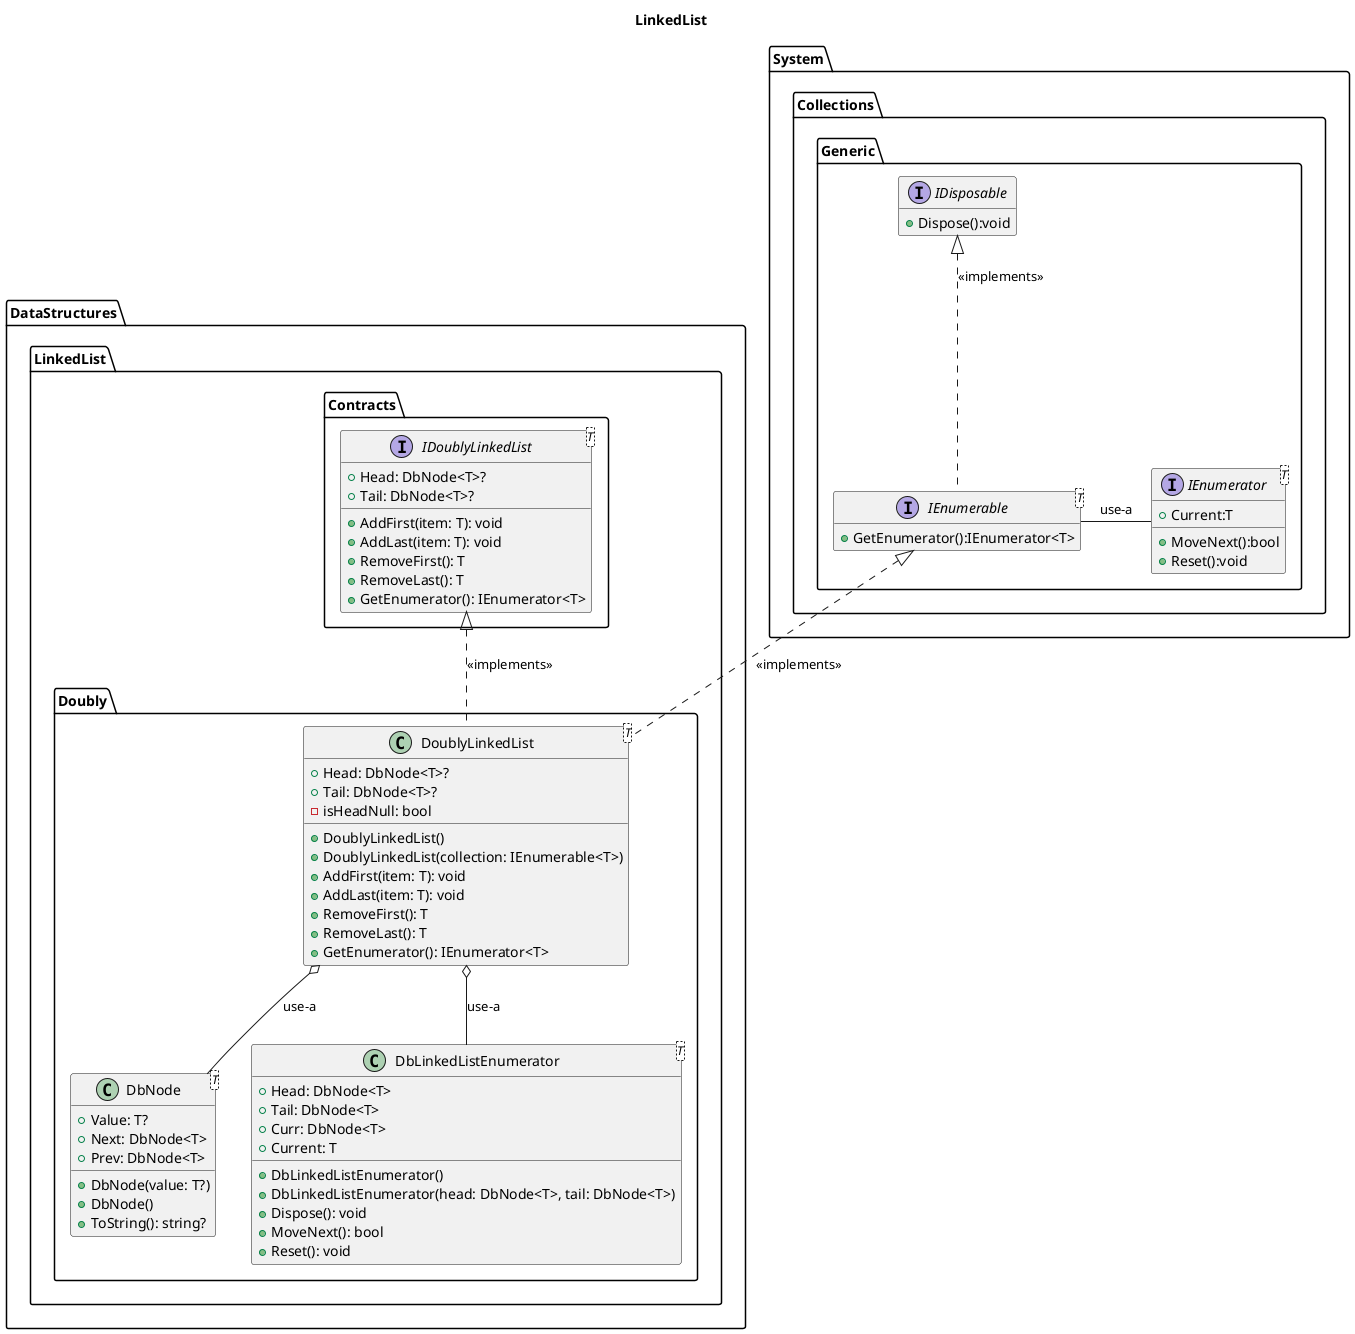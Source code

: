 @startuml LinkedList
title LinkedList
namespace DataStructures.LinkedList.Doubly {
    class DbNode<T> {
        + Value: T?
        + Next: DbNode<T>
        + Prev: DbNode<T>
        + DbNode(value: T?)
        + DbNode()
        + ToString(): string?
    }

    class DbLinkedListEnumerator<T> {
        + Head: DbNode<T>
        + Tail: DbNode<T>
        + Curr: DbNode<T>
        + DbLinkedListEnumerator()
        + DbLinkedListEnumerator(head: DbNode<T>, tail: DbNode<T>)
        + Current: T
        + Dispose(): void
        + MoveNext(): bool
        + Reset(): void
    }

    class DoublyLinkedList<T> {
        + Head: DbNode<T>?
        + Tail: DbNode<T>?
        - isHeadNull: bool
        + DoublyLinkedList()
        + DoublyLinkedList(collection: IEnumerable<T>)
        + AddFirst(item: T): void
        + AddLast(item: T): void
        + RemoveFirst(): T
        + RemoveLast(): T
        + GetEnumerator(): IEnumerator<T>
    }
   
}

namespace DataStructures.LinkedList.Contracts {

    interface IDoublyLinkedList<T> {
    + Head: DbNode<T>?
    + Tail: DbNode<T>?
    + AddFirst(item: T): void
    + AddLast(item: T): void
    + RemoveFirst(): T
    + RemoveLast(): T
    + GetEnumerator(): IEnumerator<T>
    }
  
}

namespace System.Collections.Generic {
    interface IEnumerable<T> {
        +GetEnumerator():IEnumerator<T>
    }
    
    interface IEnumerator<T> {
        +Current:T
        +MoveNext():bool
        +Reset():void
    }
    
    interface IDisposable {
        +Dispose():void
    }
}

DataStructures.LinkedList.Doubly.DoublyLinkedList .up.|> DataStructures.LinkedList.Contracts.IDoublyLinkedList : "<<implements>>"
DataStructures.LinkedList.Doubly.DoublyLinkedList o-- DataStructures.LinkedList.Doubly.DbNode : "use-a"
DataStructures.LinkedList.Doubly.DoublyLinkedList o-- DataStructures.LinkedList.Doubly.DbLinkedListEnumerator : "use-a"
DataStructures.LinkedList.Doubly.DoublyLinkedList .up.|> System.Collections.Generic.IEnumerable : "<<implements>>"

System.Collections.Generic.IEnumerable - System.Collections.Generic.IEnumerator : "use-a"
System.Collections.Generic.IEnumerable .up.|> System.Collections.Generic.IDisposable : "<<implements>>"

hide empty members

@enduml